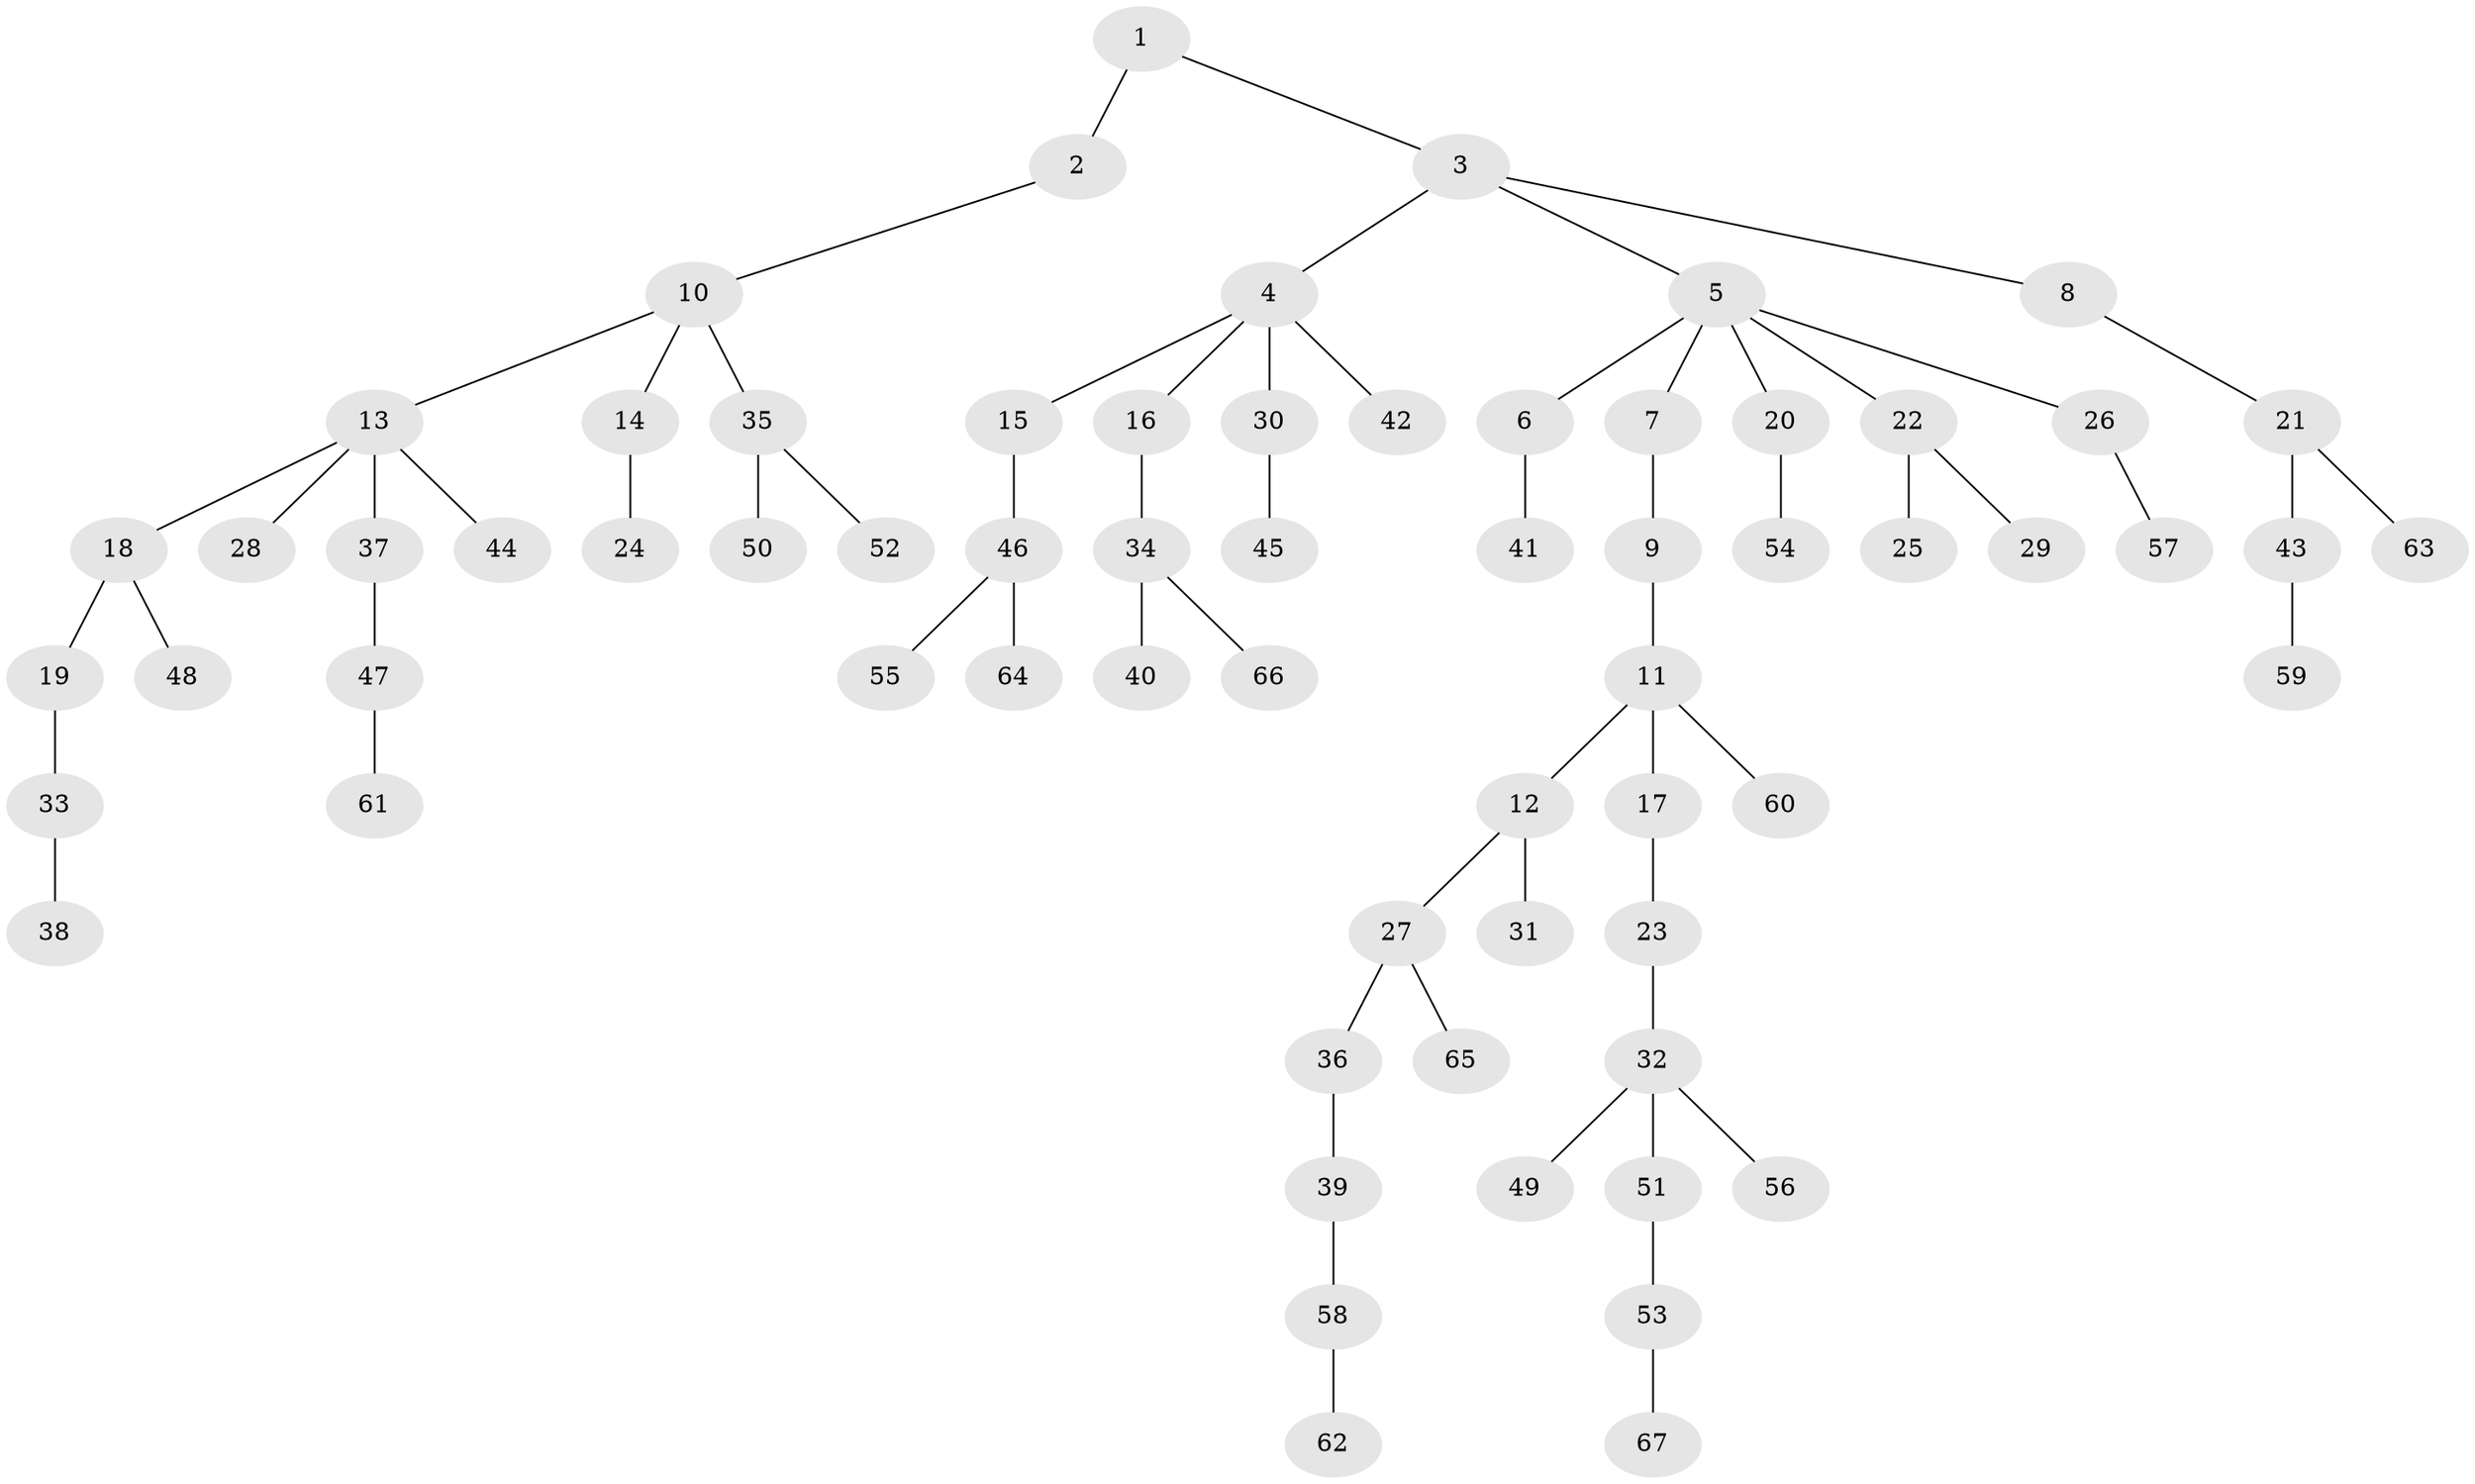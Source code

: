 // coarse degree distribution, {1: 0.8, 4: 0.05, 2: 0.1, 14: 0.05}
// Generated by graph-tools (version 1.1) at 2025/56/03/04/25 21:56:27]
// undirected, 67 vertices, 66 edges
graph export_dot {
graph [start="1"]
  node [color=gray90,style=filled];
  1;
  2;
  3;
  4;
  5;
  6;
  7;
  8;
  9;
  10;
  11;
  12;
  13;
  14;
  15;
  16;
  17;
  18;
  19;
  20;
  21;
  22;
  23;
  24;
  25;
  26;
  27;
  28;
  29;
  30;
  31;
  32;
  33;
  34;
  35;
  36;
  37;
  38;
  39;
  40;
  41;
  42;
  43;
  44;
  45;
  46;
  47;
  48;
  49;
  50;
  51;
  52;
  53;
  54;
  55;
  56;
  57;
  58;
  59;
  60;
  61;
  62;
  63;
  64;
  65;
  66;
  67;
  1 -- 2;
  1 -- 3;
  2 -- 10;
  3 -- 4;
  3 -- 5;
  3 -- 8;
  4 -- 15;
  4 -- 16;
  4 -- 30;
  4 -- 42;
  5 -- 6;
  5 -- 7;
  5 -- 20;
  5 -- 22;
  5 -- 26;
  6 -- 41;
  7 -- 9;
  8 -- 21;
  9 -- 11;
  10 -- 13;
  10 -- 14;
  10 -- 35;
  11 -- 12;
  11 -- 17;
  11 -- 60;
  12 -- 27;
  12 -- 31;
  13 -- 18;
  13 -- 28;
  13 -- 37;
  13 -- 44;
  14 -- 24;
  15 -- 46;
  16 -- 34;
  17 -- 23;
  18 -- 19;
  18 -- 48;
  19 -- 33;
  20 -- 54;
  21 -- 43;
  21 -- 63;
  22 -- 25;
  22 -- 29;
  23 -- 32;
  26 -- 57;
  27 -- 36;
  27 -- 65;
  30 -- 45;
  32 -- 49;
  32 -- 51;
  32 -- 56;
  33 -- 38;
  34 -- 40;
  34 -- 66;
  35 -- 50;
  35 -- 52;
  36 -- 39;
  37 -- 47;
  39 -- 58;
  43 -- 59;
  46 -- 55;
  46 -- 64;
  47 -- 61;
  51 -- 53;
  53 -- 67;
  58 -- 62;
}
